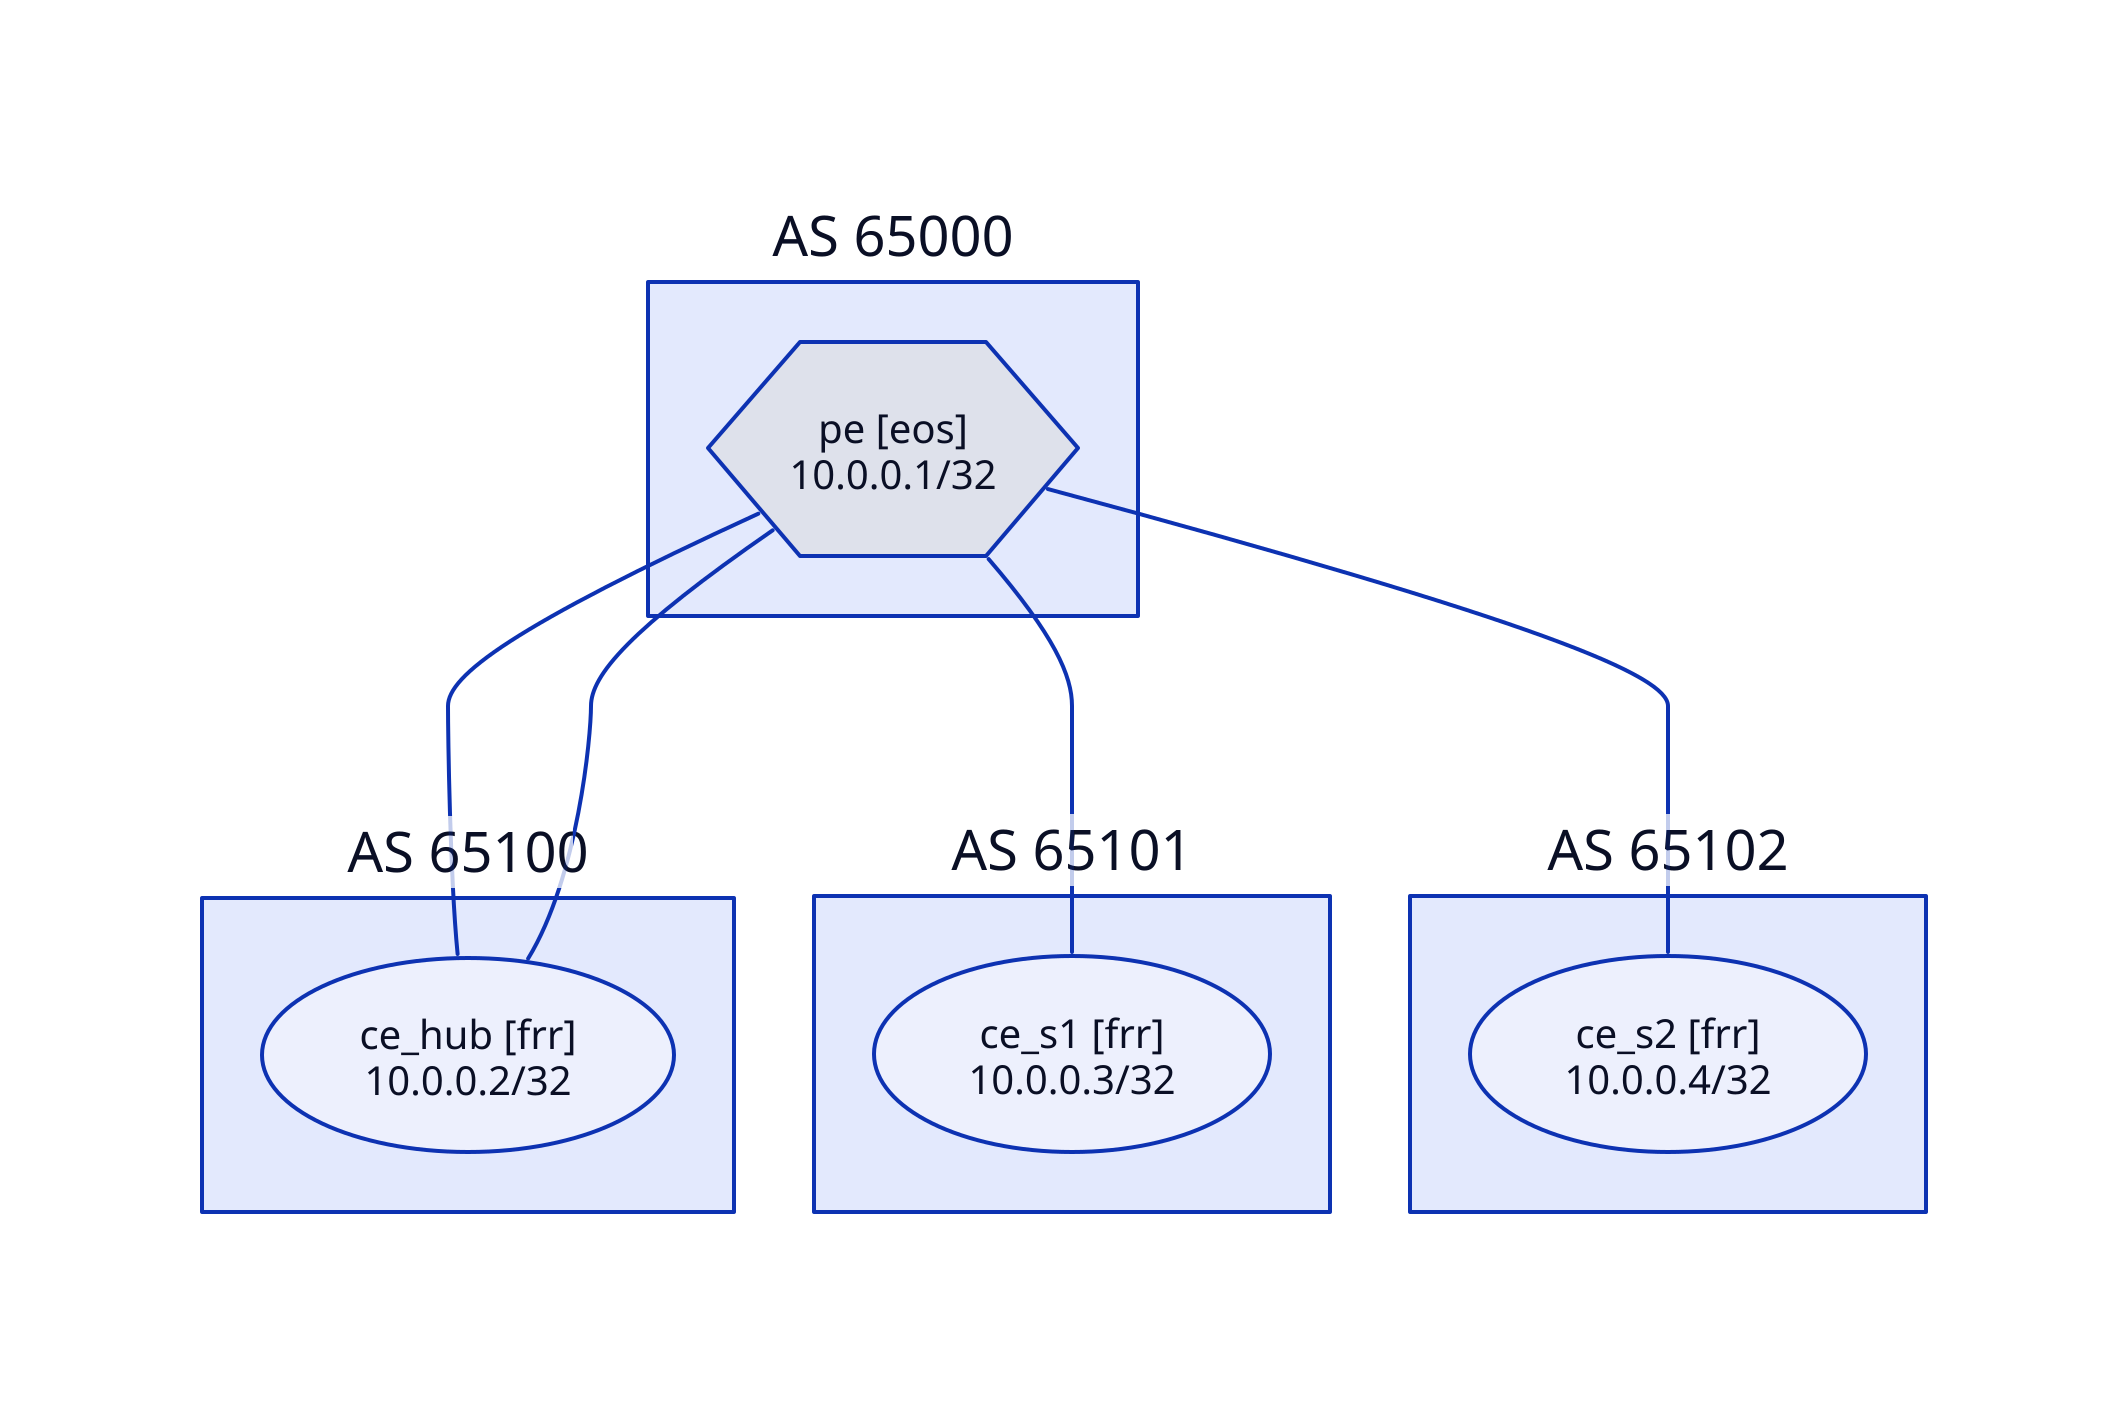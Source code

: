 AS_65000 {
  label: AS 65000
  pe {
    label: "pe [eos]\n10.0.0.1/32"
    shape: "hexagon"
    style.font-size: 20
  }
}
AS_65100 {
  label: AS 65100
  ce_hub {
    label: "ce_hub [frr]\n10.0.0.2/32"
    shape: "oval"
    style.font-size: 20
  }
}
AS_65101 {
  label: AS 65101
  ce_s1 {
    label: "ce_s1 [frr]\n10.0.0.3/32"
    shape: "oval"
    style.font-size: 20
  }
}
AS_65102 {
  label: AS 65102
  ce_s2 {
    label: "ce_s2 [frr]\n10.0.0.4/32"
    shape: "oval"
    style.font-size: 20
  }
}
AS_65000.pe -- AS_65101.ce_s1 {
}
AS_65000.pe -- AS_65102.ce_s2 {
}
AS_65000.pe -- AS_65100.ce_hub {
}
AS_65000.pe -- AS_65100.ce_hub {
}
